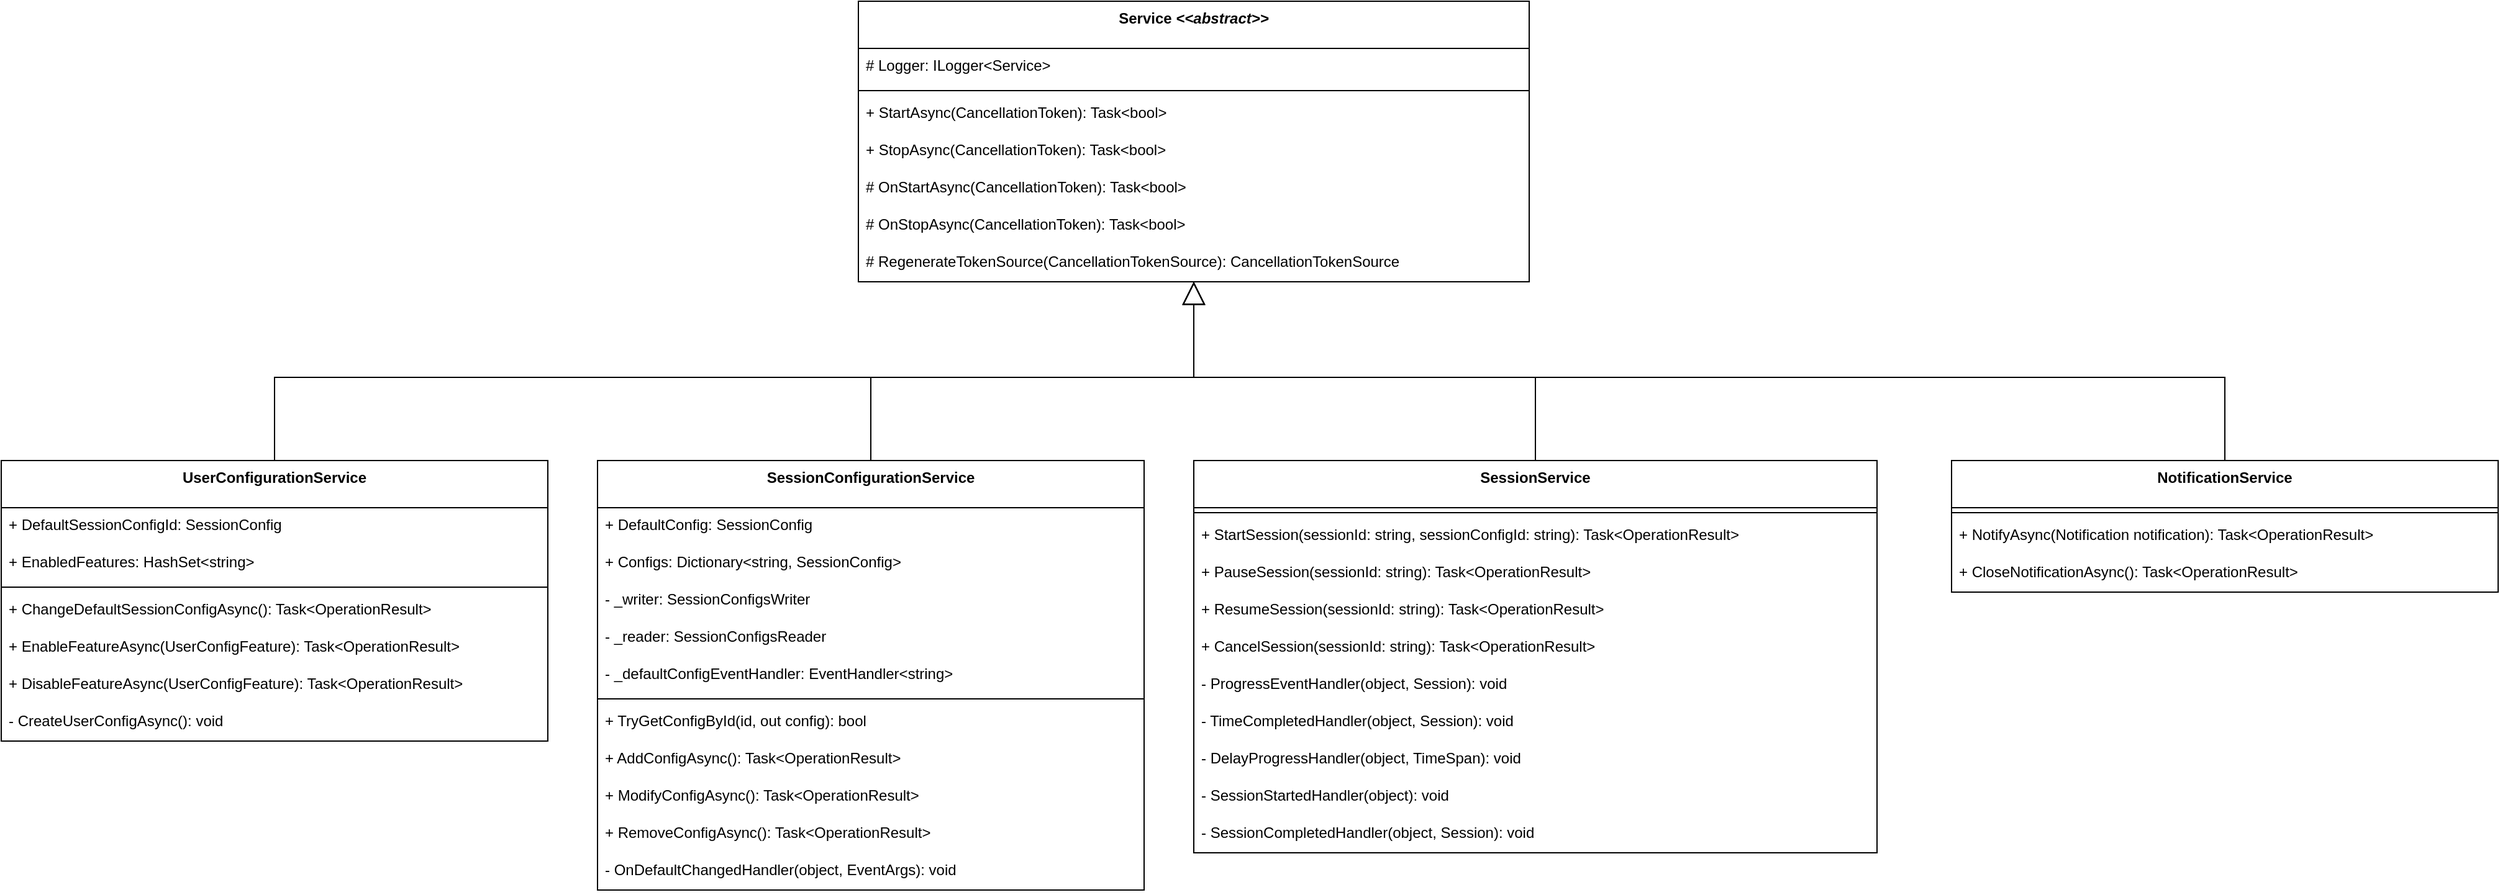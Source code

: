 <mxfile pages="2">
    <diagram id="C5RBs43oDa-KdzZeNtuy" name="Services">
        <mxGraphModel dx="3222" dy="341" grid="1" gridSize="10" guides="1" tooltips="1" connect="1" arrows="1" fold="1" page="1" pageScale="1" pageWidth="827" pageHeight="1169" math="0" shadow="0">
            <root>
                <mxCell id="WIyWlLk6GJQsqaUBKTNV-0"/>
                <mxCell id="WIyWlLk6GJQsqaUBKTNV-1" parent="WIyWlLk6GJQsqaUBKTNV-0"/>
                <mxCell id="9WLz9mZ6kIAQS97GNiJ8-0" value="Service &lt;i&gt;&amp;lt;&amp;lt;abstract&amp;gt;&amp;gt;&lt;/i&gt;" style="swimlane;fontStyle=1;align=center;verticalAlign=top;childLayout=stackLayout;horizontal=1;startSize=38;horizontalStack=0;resizeParent=1;resizeParentMax=0;resizeLast=0;collapsible=1;marginBottom=0;whiteSpace=wrap;html=1;autosize=1;" parent="WIyWlLk6GJQsqaUBKTNV-1" vertex="1">
                    <mxGeometry x="-1740" y="50" width="540" height="226" as="geometry">
                        <mxRectangle x="310" y="130" width="90" height="30" as="alternateBounds"/>
                    </mxGeometry>
                </mxCell>
                <mxCell id="9WLz9mZ6kIAQS97GNiJ8-1" value="# Logger: ILogger&amp;lt;Service&amp;gt;" style="text;strokeColor=none;fillColor=none;align=left;verticalAlign=top;spacingLeft=4;spacingRight=4;overflow=hidden;rotatable=0;points=[[0,0.5],[1,0.5]];portConstraint=eastwest;whiteSpace=wrap;html=1;autosize=1;" parent="9WLz9mZ6kIAQS97GNiJ8-0" vertex="1">
                    <mxGeometry y="38" width="540" height="30" as="geometry"/>
                </mxCell>
                <mxCell id="9WLz9mZ6kIAQS97GNiJ8-2" value="" style="line;strokeWidth=1;fillColor=none;align=left;verticalAlign=middle;spacingTop=-1;spacingLeft=3;spacingRight=3;rotatable=0;labelPosition=right;points=[];portConstraint=eastwest;strokeColor=inherit;" parent="9WLz9mZ6kIAQS97GNiJ8-0" vertex="1">
                    <mxGeometry y="68" width="540" height="8" as="geometry"/>
                </mxCell>
                <mxCell id="9WLz9mZ6kIAQS97GNiJ8-3" value="+ StartAsync(CancellationToken): Task&amp;lt;bool&amp;gt;" style="text;strokeColor=none;fillColor=none;align=left;verticalAlign=top;spacingLeft=4;spacingRight=4;overflow=hidden;rotatable=0;points=[[0,0.5],[1,0.5]];portConstraint=eastwest;whiteSpace=wrap;html=1;autosize=1;" parent="9WLz9mZ6kIAQS97GNiJ8-0" vertex="1">
                    <mxGeometry y="76" width="540" height="30" as="geometry"/>
                </mxCell>
                <mxCell id="9WLz9mZ6kIAQS97GNiJ8-4" value="+ StopAsync(CancellationToken): Task&amp;lt;bool&amp;gt;" style="text;strokeColor=none;fillColor=none;align=left;verticalAlign=top;spacingLeft=4;spacingRight=4;overflow=hidden;rotatable=0;points=[[0,0.5],[1,0.5]];portConstraint=eastwest;whiteSpace=wrap;html=1;autosize=1;" parent="9WLz9mZ6kIAQS97GNiJ8-0" vertex="1">
                    <mxGeometry y="106" width="540" height="30" as="geometry"/>
                </mxCell>
                <mxCell id="9WLz9mZ6kIAQS97GNiJ8-5" value="# OnStartAsync(CancellationToken): Task&amp;lt;bool&amp;gt;" style="text;strokeColor=none;fillColor=none;align=left;verticalAlign=top;spacingLeft=4;spacingRight=4;overflow=hidden;rotatable=0;points=[[0,0.5],[1,0.5]];portConstraint=eastwest;whiteSpace=wrap;html=1;autosize=1;" parent="9WLz9mZ6kIAQS97GNiJ8-0" vertex="1">
                    <mxGeometry y="136" width="540" height="30" as="geometry"/>
                </mxCell>
                <mxCell id="9WLz9mZ6kIAQS97GNiJ8-6" value="# OnStopAsync(CancellationToken): Task&amp;lt;bool&amp;gt;" style="text;strokeColor=none;fillColor=none;align=left;verticalAlign=top;spacingLeft=4;spacingRight=4;overflow=hidden;rotatable=0;points=[[0,0.5],[1,0.5]];portConstraint=eastwest;whiteSpace=wrap;html=1;autosize=1;" parent="9WLz9mZ6kIAQS97GNiJ8-0" vertex="1">
                    <mxGeometry y="166" width="540" height="30" as="geometry"/>
                </mxCell>
                <mxCell id="9WLz9mZ6kIAQS97GNiJ8-7" value="# RegenerateTokenSource(CancellationTokenSource): CancellationTokenSource" style="text;strokeColor=none;fillColor=none;align=left;verticalAlign=top;spacingLeft=4;spacingRight=4;overflow=hidden;rotatable=0;points=[[0,0.5],[1,0.5]];portConstraint=eastwest;whiteSpace=wrap;html=1;autosize=1;" parent="9WLz9mZ6kIAQS97GNiJ8-0" vertex="1">
                    <mxGeometry y="196" width="540" height="30" as="geometry"/>
                </mxCell>
                <mxCell id="9WLz9mZ6kIAQS97GNiJ8-13" value="SessionService" style="swimlane;fontStyle=1;align=center;verticalAlign=top;childLayout=stackLayout;horizontal=1;startSize=38;horizontalStack=0;resizeParent=1;resizeParentMax=0;resizeLast=0;collapsible=1;marginBottom=0;whiteSpace=wrap;html=1;autosize=1;" parent="WIyWlLk6GJQsqaUBKTNV-1" vertex="1">
                    <mxGeometry x="-1470" y="420" width="550" height="316" as="geometry">
                        <mxRectangle x="-790" y="390" width="160" height="30" as="alternateBounds"/>
                    </mxGeometry>
                </mxCell>
                <mxCell id="9WLz9mZ6kIAQS97GNiJ8-15" value="" style="line;strokeWidth=1;fillColor=none;align=left;verticalAlign=middle;spacingTop=-1;spacingLeft=3;spacingRight=3;rotatable=0;labelPosition=right;points=[];portConstraint=eastwest;strokeColor=inherit;" parent="9WLz9mZ6kIAQS97GNiJ8-13" vertex="1">
                    <mxGeometry y="38" width="550" height="8" as="geometry"/>
                </mxCell>
                <mxCell id="9WLz9mZ6kIAQS97GNiJ8-16" value="+ StartSession(sessionId: string, sessionConfigId: string): Task&amp;lt;OperationResult&amp;gt;" style="text;strokeColor=none;fillColor=none;align=left;verticalAlign=top;spacingLeft=4;spacingRight=4;overflow=hidden;rotatable=0;points=[[0,0.5],[1,0.5]];portConstraint=eastwest;whiteSpace=wrap;html=1;autosize=1;" parent="9WLz9mZ6kIAQS97GNiJ8-13" vertex="1">
                    <mxGeometry y="46" width="550" height="30" as="geometry"/>
                </mxCell>
                <mxCell id="9WLz9mZ6kIAQS97GNiJ8-21" value="+ PauseSession(sessionId: string): Task&amp;lt;OperationResult&amp;gt;" style="text;strokeColor=none;fillColor=none;align=left;verticalAlign=top;spacingLeft=4;spacingRight=4;overflow=hidden;rotatable=0;points=[[0,0.5],[1,0.5]];portConstraint=eastwest;whiteSpace=wrap;html=1;autosize=1;" parent="9WLz9mZ6kIAQS97GNiJ8-13" vertex="1">
                    <mxGeometry y="76" width="550" height="30" as="geometry"/>
                </mxCell>
                <mxCell id="9WLz9mZ6kIAQS97GNiJ8-22" value="+ ResumeSession(sessionId: string): Task&amp;lt;OperationResult&amp;gt;" style="text;strokeColor=none;fillColor=none;align=left;verticalAlign=top;spacingLeft=4;spacingRight=4;overflow=hidden;rotatable=0;points=[[0,0.5],[1,0.5]];portConstraint=eastwest;whiteSpace=wrap;html=1;autosize=1;" parent="9WLz9mZ6kIAQS97GNiJ8-13" vertex="1">
                    <mxGeometry y="106" width="550" height="30" as="geometry"/>
                </mxCell>
                <mxCell id="9WLz9mZ6kIAQS97GNiJ8-23" value="+ CancelSession(sessionId: string&lt;span style=&quot;background-color: transparent; color: light-dark(rgb(0, 0, 0), rgb(255, 255, 255));&quot;&gt;):&amp;nbsp;&lt;/span&gt;Task&amp;lt;OperationResult&amp;gt;" style="text;strokeColor=none;fillColor=none;align=left;verticalAlign=top;spacingLeft=4;spacingRight=4;overflow=hidden;rotatable=0;points=[[0,0.5],[1,0.5]];portConstraint=eastwest;whiteSpace=wrap;html=1;autosize=1;" parent="9WLz9mZ6kIAQS97GNiJ8-13" vertex="1">
                    <mxGeometry y="136" width="550" height="30" as="geometry"/>
                </mxCell>
                <mxCell id="9WLz9mZ6kIAQS97GNiJ8-24" value="- ProgressEventHandler(object, Session&lt;span style=&quot;background-color: transparent; color: light-dark(rgb(0, 0, 0), rgb(255, 255, 255));&quot;&gt;): void&lt;/span&gt;" style="text;strokeColor=none;fillColor=none;align=left;verticalAlign=top;spacingLeft=4;spacingRight=4;overflow=hidden;rotatable=0;points=[[0,0.5],[1,0.5]];portConstraint=eastwest;whiteSpace=wrap;html=1;autosize=1;" parent="9WLz9mZ6kIAQS97GNiJ8-13" vertex="1">
                    <mxGeometry y="166" width="550" height="30" as="geometry"/>
                </mxCell>
                <mxCell id="9WLz9mZ6kIAQS97GNiJ8-25" value="- TimeCompletedHandler(object, Session&lt;span style=&quot;background-color: transparent; color: light-dark(rgb(0, 0, 0), rgb(255, 255, 255));&quot;&gt;): void&lt;/span&gt;" style="text;strokeColor=none;fillColor=none;align=left;verticalAlign=top;spacingLeft=4;spacingRight=4;overflow=hidden;rotatable=0;points=[[0,0.5],[1,0.5]];portConstraint=eastwest;whiteSpace=wrap;html=1;autosize=1;" parent="9WLz9mZ6kIAQS97GNiJ8-13" vertex="1">
                    <mxGeometry y="196" width="550" height="30" as="geometry"/>
                </mxCell>
                <mxCell id="9WLz9mZ6kIAQS97GNiJ8-26" value="- DelayProgressHandler(object, TimeSpan&lt;span style=&quot;background-color: transparent; color: light-dark(rgb(0, 0, 0), rgb(255, 255, 255));&quot;&gt;): void&lt;/span&gt;" style="text;strokeColor=none;fillColor=none;align=left;verticalAlign=top;spacingLeft=4;spacingRight=4;overflow=hidden;rotatable=0;points=[[0,0.5],[1,0.5]];portConstraint=eastwest;whiteSpace=wrap;html=1;autosize=1;" parent="9WLz9mZ6kIAQS97GNiJ8-13" vertex="1">
                    <mxGeometry y="226" width="550" height="30" as="geometry"/>
                </mxCell>
                <mxCell id="9WLz9mZ6kIAQS97GNiJ8-27" value="- SessionStartedHandler(object&lt;span style=&quot;background-color: transparent; color: light-dark(rgb(0, 0, 0), rgb(255, 255, 255));&quot;&gt;): void&lt;/span&gt;" style="text;strokeColor=none;fillColor=none;align=left;verticalAlign=top;spacingLeft=4;spacingRight=4;overflow=hidden;rotatable=0;points=[[0,0.5],[1,0.5]];portConstraint=eastwest;whiteSpace=wrap;html=1;autosize=1;" parent="9WLz9mZ6kIAQS97GNiJ8-13" vertex="1">
                    <mxGeometry y="256" width="550" height="30" as="geometry"/>
                </mxCell>
                <mxCell id="9WLz9mZ6kIAQS97GNiJ8-28" value="- SessionCompletedHandler(object, Session&lt;span style=&quot;background-color: transparent; color: light-dark(rgb(0, 0, 0), rgb(255, 255, 255));&quot;&gt;): void&lt;/span&gt;" style="text;strokeColor=none;fillColor=none;align=left;verticalAlign=top;spacingLeft=4;spacingRight=4;overflow=hidden;rotatable=0;points=[[0,0.5],[1,0.5]];portConstraint=eastwest;whiteSpace=wrap;html=1;autosize=1;" parent="9WLz9mZ6kIAQS97GNiJ8-13" vertex="1">
                    <mxGeometry y="286" width="550" height="30" as="geometry"/>
                </mxCell>
                <mxCell id="9WLz9mZ6kIAQS97GNiJ8-29" style="edgeStyle=orthogonalEdgeStyle;rounded=0;orthogonalLoop=1;jettySize=auto;html=1;exitX=0.5;exitY=0;exitDx=0;exitDy=0;fontSize=12;startSize=16;endSize=16;flowAnimation=0;shadow=0;endArrow=block;endFill=0;" parent="WIyWlLk6GJQsqaUBKTNV-1" source="9WLz9mZ6kIAQS97GNiJ8-13" target="9WLz9mZ6kIAQS97GNiJ8-0" edge="1">
                    <mxGeometry relative="1" as="geometry"/>
                </mxCell>
                <mxCell id="9WLz9mZ6kIAQS97GNiJ8-42" style="edgeStyle=orthogonalEdgeStyle;shape=connector;rounded=0;orthogonalLoop=1;jettySize=auto;html=1;exitX=0.5;exitY=0;exitDx=0;exitDy=0;shadow=0;strokeColor=default;align=center;verticalAlign=middle;fontFamily=Helvetica;fontSize=12;fontColor=default;labelBackgroundColor=default;startSize=16;endArrow=block;endFill=0;endSize=16;flowAnimation=0;" parent="WIyWlLk6GJQsqaUBKTNV-1" source="9WLz9mZ6kIAQS97GNiJ8-30" target="9WLz9mZ6kIAQS97GNiJ8-0" edge="1">
                    <mxGeometry relative="1" as="geometry"/>
                </mxCell>
                <mxCell id="9WLz9mZ6kIAQS97GNiJ8-30" value="NotificationService" style="swimlane;fontStyle=1;align=center;verticalAlign=top;childLayout=stackLayout;horizontal=1;startSize=38;horizontalStack=0;resizeParent=1;resizeParentMax=0;resizeLast=0;collapsible=1;marginBottom=0;whiteSpace=wrap;html=1;autosize=1;" parent="WIyWlLk6GJQsqaUBKTNV-1" vertex="1">
                    <mxGeometry x="-860" y="420" width="440" height="106" as="geometry">
                        <mxRectangle x="-610" y="390" width="190" height="38" as="alternateBounds"/>
                    </mxGeometry>
                </mxCell>
                <mxCell id="9WLz9mZ6kIAQS97GNiJ8-31" value="" style="line;strokeWidth=1;fillColor=none;align=left;verticalAlign=middle;spacingTop=-1;spacingLeft=3;spacingRight=3;rotatable=0;labelPosition=right;points=[];portConstraint=eastwest;strokeColor=inherit;" parent="9WLz9mZ6kIAQS97GNiJ8-30" vertex="1">
                    <mxGeometry y="38" width="440" height="8" as="geometry"/>
                </mxCell>
                <mxCell id="9WLz9mZ6kIAQS97GNiJ8-32" value="+ NotifyAsync(Notification notification): Task&amp;lt;OperationResult&amp;gt;" style="text;strokeColor=none;fillColor=none;align=left;verticalAlign=top;spacingLeft=4;spacingRight=4;overflow=hidden;rotatable=0;points=[[0,0.5],[1,0.5]];portConstraint=eastwest;whiteSpace=wrap;html=1;autosize=1;" parent="9WLz9mZ6kIAQS97GNiJ8-30" vertex="1">
                    <mxGeometry y="46" width="440" height="30" as="geometry"/>
                </mxCell>
                <mxCell id="9WLz9mZ6kIAQS97GNiJ8-33" value="+ CloseNotificationAsync(): Task&amp;lt;OperationResult&amp;gt;" style="text;strokeColor=none;fillColor=none;align=left;verticalAlign=top;spacingLeft=4;spacingRight=4;overflow=hidden;rotatable=0;points=[[0,0.5],[1,0.5]];portConstraint=eastwest;whiteSpace=wrap;html=1;autosize=1;" parent="9WLz9mZ6kIAQS97GNiJ8-30" vertex="1">
                    <mxGeometry y="76" width="440" height="30" as="geometry"/>
                </mxCell>
                <mxCell id="9WLz9mZ6kIAQS97GNiJ8-52" style="edgeStyle=orthogonalEdgeStyle;shape=connector;rounded=0;orthogonalLoop=1;jettySize=auto;html=1;exitX=0.5;exitY=0;exitDx=0;exitDy=0;shadow=0;strokeColor=default;align=center;verticalAlign=middle;fontFamily=Helvetica;fontSize=12;fontColor=default;labelBackgroundColor=default;startSize=16;endArrow=block;endFill=0;endSize=16;flowAnimation=0;" parent="WIyWlLk6GJQsqaUBKTNV-1" source="9WLz9mZ6kIAQS97GNiJ8-48" target="9WLz9mZ6kIAQS97GNiJ8-0" edge="1">
                    <mxGeometry relative="1" as="geometry"/>
                </mxCell>
                <mxCell id="9WLz9mZ6kIAQS97GNiJ8-48" value="UserConfigurationService" style="swimlane;fontStyle=1;align=center;verticalAlign=top;childLayout=stackLayout;horizontal=1;startSize=38;horizontalStack=0;resizeParent=1;resizeParentMax=0;resizeLast=0;collapsible=1;marginBottom=0;whiteSpace=wrap;html=1;autosize=1;" parent="WIyWlLk6GJQsqaUBKTNV-1" vertex="1">
                    <mxGeometry x="-2430" y="420" width="440" height="226" as="geometry">
                        <mxRectangle x="-610" y="390" width="190" height="38" as="alternateBounds"/>
                    </mxGeometry>
                </mxCell>
                <mxCell id="9WLz9mZ6kIAQS97GNiJ8-91" value="+ DefaultSessionConfigId: SessionConfig" style="text;strokeColor=none;fillColor=none;align=left;verticalAlign=top;spacingLeft=4;spacingRight=4;overflow=hidden;rotatable=0;points=[[0,0.5],[1,0.5]];portConstraint=eastwest;whiteSpace=wrap;html=1;autosize=1;" parent="9WLz9mZ6kIAQS97GNiJ8-48" vertex="1">
                    <mxGeometry y="38" width="440" height="30" as="geometry"/>
                </mxCell>
                <mxCell id="9WLz9mZ6kIAQS97GNiJ8-90" value="+ EnabledFeatures: HashSet&amp;lt;string&amp;gt;" style="text;strokeColor=none;fillColor=none;align=left;verticalAlign=top;spacingLeft=4;spacingRight=4;overflow=hidden;rotatable=0;points=[[0,0.5],[1,0.5]];portConstraint=eastwest;whiteSpace=wrap;html=1;autosize=1;" parent="9WLz9mZ6kIAQS97GNiJ8-48" vertex="1">
                    <mxGeometry y="68" width="440" height="30" as="geometry"/>
                </mxCell>
                <mxCell id="9WLz9mZ6kIAQS97GNiJ8-50" value="" style="line;strokeWidth=1;fillColor=none;align=left;verticalAlign=middle;spacingTop=-1;spacingLeft=3;spacingRight=3;rotatable=0;labelPosition=right;points=[];portConstraint=eastwest;strokeColor=inherit;" parent="9WLz9mZ6kIAQS97GNiJ8-48" vertex="1">
                    <mxGeometry y="98" width="440" height="8" as="geometry"/>
                </mxCell>
                <mxCell id="9WLz9mZ6kIAQS97GNiJ8-54" value="+ ChangeDefaultSessionConfigAsync(): Task&amp;lt;OperationResult&amp;gt;" style="text;strokeColor=none;fillColor=none;align=left;verticalAlign=top;spacingLeft=4;spacingRight=4;overflow=hidden;rotatable=0;points=[[0,0.5],[1,0.5]];portConstraint=eastwest;whiteSpace=wrap;html=1;autosize=1;" parent="9WLz9mZ6kIAQS97GNiJ8-48" vertex="1">
                    <mxGeometry y="106" width="440" height="30" as="geometry"/>
                </mxCell>
                <mxCell id="9WLz9mZ6kIAQS97GNiJ8-55" value="+ EnableFeatureAsync(UserConfigFeature): Task&amp;lt;OperationResult&amp;gt;" style="text;strokeColor=none;fillColor=none;align=left;verticalAlign=top;spacingLeft=4;spacingRight=4;overflow=hidden;rotatable=0;points=[[0,0.5],[1,0.5]];portConstraint=eastwest;whiteSpace=wrap;html=1;autosize=1;" parent="9WLz9mZ6kIAQS97GNiJ8-48" vertex="1">
                    <mxGeometry y="136" width="440" height="30" as="geometry"/>
                </mxCell>
                <mxCell id="9WLz9mZ6kIAQS97GNiJ8-51" value="+ DisableFeatureAsync(UserConfigFeature): Task&amp;lt;OperationResult&amp;gt;" style="text;strokeColor=none;fillColor=none;align=left;verticalAlign=top;spacingLeft=4;spacingRight=4;overflow=hidden;rotatable=0;points=[[0,0.5],[1,0.5]];portConstraint=eastwest;whiteSpace=wrap;html=1;autosize=1;" parent="9WLz9mZ6kIAQS97GNiJ8-48" vertex="1">
                    <mxGeometry y="166" width="440" height="30" as="geometry"/>
                </mxCell>
                <mxCell id="9WLz9mZ6kIAQS97GNiJ8-89" value="- CreateUserConfigAsync(): void" style="text;strokeColor=none;fillColor=none;align=left;verticalAlign=top;spacingLeft=4;spacingRight=4;overflow=hidden;rotatable=0;points=[[0,0.5],[1,0.5]];portConstraint=eastwest;whiteSpace=wrap;html=1;autosize=1;" parent="9WLz9mZ6kIAQS97GNiJ8-48" vertex="1">
                    <mxGeometry y="196" width="440" height="30" as="geometry"/>
                </mxCell>
                <mxCell id="9WLz9mZ6kIAQS97GNiJ8-92" style="edgeStyle=orthogonalEdgeStyle;shape=connector;rounded=0;orthogonalLoop=1;jettySize=auto;html=1;exitX=0.5;exitY=0;exitDx=0;exitDy=0;shadow=0;strokeColor=default;align=center;verticalAlign=middle;fontFamily=Helvetica;fontSize=12;fontColor=default;labelBackgroundColor=default;startSize=16;endArrow=block;endFill=0;endSize=16;flowAnimation=0;" parent="WIyWlLk6GJQsqaUBKTNV-1" source="9WLz9mZ6kIAQS97GNiJ8-56" target="9WLz9mZ6kIAQS97GNiJ8-0" edge="1">
                    <mxGeometry relative="1" as="geometry"/>
                </mxCell>
                <mxCell id="9WLz9mZ6kIAQS97GNiJ8-56" value="SessionConfigurationService" style="swimlane;fontStyle=1;align=center;verticalAlign=top;childLayout=stackLayout;horizontal=1;startSize=38;horizontalStack=0;resizeParent=1;resizeParentMax=0;resizeLast=0;collapsible=1;marginBottom=0;whiteSpace=wrap;html=1;autosize=1;" parent="WIyWlLk6GJQsqaUBKTNV-1" vertex="1">
                    <mxGeometry x="-1950" y="420" width="440" height="346" as="geometry">
                        <mxRectangle x="-610" y="390" width="190" height="38" as="alternateBounds"/>
                    </mxGeometry>
                </mxCell>
                <mxCell id="2" value="+ DefaultConfig: SessionConfig" style="text;strokeColor=none;fillColor=none;align=left;verticalAlign=top;spacingLeft=4;spacingRight=4;overflow=hidden;rotatable=0;points=[[0,0.5],[1,0.5]];portConstraint=eastwest;whiteSpace=wrap;html=1;autosize=1;" parent="9WLz9mZ6kIAQS97GNiJ8-56" vertex="1">
                    <mxGeometry y="38" width="440" height="30" as="geometry"/>
                </mxCell>
                <mxCell id="9WLz9mZ6kIAQS97GNiJ8-57" value="+ Configs: Dictionary&amp;lt;string, SessionConfig&amp;gt;" style="text;strokeColor=none;fillColor=none;align=left;verticalAlign=top;spacingLeft=4;spacingRight=4;overflow=hidden;rotatable=0;points=[[0,0.5],[1,0.5]];portConstraint=eastwest;whiteSpace=wrap;html=1;autosize=1;" parent="9WLz9mZ6kIAQS97GNiJ8-56" vertex="1">
                    <mxGeometry y="68" width="440" height="30" as="geometry"/>
                </mxCell>
                <mxCell id="5" value="- _writer: SessionConfigsWriter" style="text;strokeColor=none;fillColor=none;align=left;verticalAlign=top;spacingLeft=4;spacingRight=4;overflow=hidden;rotatable=0;points=[[0,0.5],[1,0.5]];portConstraint=eastwest;whiteSpace=wrap;html=1;autosize=1;" parent="9WLz9mZ6kIAQS97GNiJ8-56" vertex="1">
                    <mxGeometry y="98" width="440" height="30" as="geometry"/>
                </mxCell>
                <mxCell id="6" value="- _reader: SessionConfigsReader" style="text;strokeColor=none;fillColor=none;align=left;verticalAlign=top;spacingLeft=4;spacingRight=4;overflow=hidden;rotatable=0;points=[[0,0.5],[1,0.5]];portConstraint=eastwest;whiteSpace=wrap;html=1;autosize=1;" parent="9WLz9mZ6kIAQS97GNiJ8-56" vertex="1">
                    <mxGeometry y="128" width="440" height="30" as="geometry"/>
                </mxCell>
                <mxCell id="7" value="- _defaultConfigEventHandler: EventHandler&amp;lt;string&amp;gt;" style="text;strokeColor=none;fillColor=none;align=left;verticalAlign=top;spacingLeft=4;spacingRight=4;overflow=hidden;rotatable=0;points=[[0,0.5],[1,0.5]];portConstraint=eastwest;whiteSpace=wrap;html=1;autosize=1;" parent="9WLz9mZ6kIAQS97GNiJ8-56" vertex="1">
                    <mxGeometry y="158" width="440" height="30" as="geometry"/>
                </mxCell>
                <mxCell id="9WLz9mZ6kIAQS97GNiJ8-58" value="" style="line;strokeWidth=1;fillColor=none;align=left;verticalAlign=middle;spacingTop=-1;spacingLeft=3;spacingRight=3;rotatable=0;labelPosition=right;points=[];portConstraint=eastwest;strokeColor=inherit;" parent="9WLz9mZ6kIAQS97GNiJ8-56" vertex="1">
                    <mxGeometry y="188" width="440" height="8" as="geometry"/>
                </mxCell>
                <mxCell id="8" value="+ TryGetConfigById(id, out config): bool" style="text;strokeColor=none;fillColor=none;align=left;verticalAlign=top;spacingLeft=4;spacingRight=4;overflow=hidden;rotatable=0;points=[[0,0.5],[1,0.5]];portConstraint=eastwest;whiteSpace=wrap;html=1;autosize=1;" vertex="1" parent="9WLz9mZ6kIAQS97GNiJ8-56">
                    <mxGeometry y="196" width="440" height="30" as="geometry"/>
                </mxCell>
                <mxCell id="9WLz9mZ6kIAQS97GNiJ8-61" value="+ AddConfigAsync(): Task&amp;lt;OperationResult&amp;gt;" style="text;strokeColor=none;fillColor=none;align=left;verticalAlign=top;spacingLeft=4;spacingRight=4;overflow=hidden;rotatable=0;points=[[0,0.5],[1,0.5]];portConstraint=eastwest;whiteSpace=wrap;html=1;autosize=1;" parent="9WLz9mZ6kIAQS97GNiJ8-56" vertex="1">
                    <mxGeometry y="226" width="440" height="30" as="geometry"/>
                </mxCell>
                <mxCell id="1" value="+ ModifyConfigAsync(): Task&amp;lt;OperationResult&amp;gt;" style="text;strokeColor=none;fillColor=none;align=left;verticalAlign=top;spacingLeft=4;spacingRight=4;overflow=hidden;rotatable=0;points=[[0,0.5],[1,0.5]];portConstraint=eastwest;whiteSpace=wrap;html=1;autosize=1;" parent="9WLz9mZ6kIAQS97GNiJ8-56" vertex="1">
                    <mxGeometry y="256" width="440" height="30" as="geometry"/>
                </mxCell>
                <mxCell id="0" value="+ RemoveConfigAsync(): Task&amp;lt;OperationResult&amp;gt;" style="text;strokeColor=none;fillColor=none;align=left;verticalAlign=top;spacingLeft=4;spacingRight=4;overflow=hidden;rotatable=0;points=[[0,0.5],[1,0.5]];portConstraint=eastwest;whiteSpace=wrap;html=1;autosize=1;" parent="9WLz9mZ6kIAQS97GNiJ8-56" vertex="1">
                    <mxGeometry y="286" width="440" height="30" as="geometry"/>
                </mxCell>
                <mxCell id="3" value="- OnDefaultChangedHandler(object, EventArgs): void" style="text;strokeColor=none;fillColor=none;align=left;verticalAlign=top;spacingLeft=4;spacingRight=4;overflow=hidden;rotatable=0;points=[[0,0.5],[1,0.5]];portConstraint=eastwest;whiteSpace=wrap;html=1;autosize=1;" parent="9WLz9mZ6kIAQS97GNiJ8-56" vertex="1">
                    <mxGeometry y="316" width="440" height="30" as="geometry"/>
                </mxCell>
            </root>
        </mxGraphModel>
    </diagram>
    <diagram id="Lg1v4ltrwXZhWD7EpiMX" name="Server">
        <mxGraphModel dx="2292" dy="1618" grid="1" gridSize="10" guides="1" tooltips="1" connect="1" arrows="1" fold="1" page="1" pageScale="1" pageWidth="850" pageHeight="1100" background="none" math="0" shadow="0">
            <root>
                <mxCell id="0"/>
                <mxCell id="1" parent="0"/>
                <mxCell id="64KLk9o1PvEQr-HcZSZ8-10" style="edgeStyle=orthogonalEdgeStyle;html=1;exitX=0.5;exitY=1;exitDx=0;exitDy=0;startArrow=none;startFill=0;endArrow=block;endFill=1;endSize=16;startSize=16;" edge="1" parent="1" source="64KLk9o1PvEQr-HcZSZ8-1" target="_3XUZMfKvAIULa9iZDRm-7">
                    <mxGeometry relative="1" as="geometry"/>
                </mxCell>
                <mxCell id="64KLk9o1PvEQr-HcZSZ8-1" value="Config Commands" style="rounded=0;whiteSpace=wrap;html=1;fillColor=default;verticalAlign=top;align=center;fontStyle=1" vertex="1" parent="1">
                    <mxGeometry x="-855" y="230" width="310" height="490" as="geometry"/>
                </mxCell>
                <mxCell id="64KLk9o1PvEQr-HcZSZ8-9" style="edgeStyle=orthogonalEdgeStyle;html=1;exitX=0.5;exitY=1;exitDx=0;exitDy=0;startArrow=none;startFill=0;endArrow=block;endFill=1;endSize=16;startSize=16;" edge="1" parent="1" source="_3XUZMfKvAIULa9iZDRm-9" target="_3XUZMfKvAIULa9iZDRm-7">
                    <mxGeometry relative="1" as="geometry"/>
                </mxCell>
                <mxCell id="_3XUZMfKvAIULa9iZDRm-9" value="Session Commands" style="rounded=0;whiteSpace=wrap;html=1;fillColor=default;verticalAlign=top;align=center;fontStyle=1" vertex="1" parent="1">
                    <mxGeometry x="-1200" y="230" width="310" height="350" as="geometry"/>
                </mxCell>
                <mxCell id="VX6f1n56ilL0e5lA3EuY-1" value="IServer" style="swimlane;fontStyle=1;align=center;verticalAlign=top;childLayout=stackLayout;horizontal=1;startSize=38;horizontalStack=0;resizeParent=1;resizeParentMax=0;resizeLast=0;collapsible=1;marginBottom=0;whiteSpace=wrap;html=1;autosize=1;" parent="1" vertex="1">
                    <mxGeometry x="-1090" y="-1030" width="440" height="136" as="geometry">
                        <mxRectangle x="-610" y="390" width="190" height="38" as="alternateBounds"/>
                    </mxGeometry>
                </mxCell>
                <mxCell id="Eb1Elx6UHb_O9e_MEKDe-2" value="+ OnFailed: event EvenHandler" style="text;strokeColor=none;fillColor=none;align=left;verticalAlign=top;spacingLeft=4;spacingRight=4;overflow=hidden;rotatable=0;points=[[0,0.5],[1,0.5]];portConstraint=eastwest;whiteSpace=wrap;html=1;autosize=1;" vertex="1" parent="VX6f1n56ilL0e5lA3EuY-1">
                    <mxGeometry y="38" width="440" height="30" as="geometry"/>
                </mxCell>
                <mxCell id="VX6f1n56ilL0e5lA3EuY-3" value="" style="line;strokeWidth=1;fillColor=none;align=left;verticalAlign=middle;spacingTop=-1;spacingLeft=3;spacingRight=3;rotatable=0;labelPosition=right;points=[];portConstraint=eastwest;strokeColor=inherit;" parent="VX6f1n56ilL0e5lA3EuY-1" vertex="1">
                    <mxGeometry y="68" width="440" height="8" as="geometry"/>
                </mxCell>
                <mxCell id="VX6f1n56ilL0e5lA3EuY-4" value="+ StartAsync(CancellationToken): Task" style="text;strokeColor=none;fillColor=none;align=left;verticalAlign=top;spacingLeft=4;spacingRight=4;overflow=hidden;rotatable=0;points=[[0,0.5],[1,0.5]];portConstraint=eastwest;whiteSpace=wrap;html=1;autosize=1;" parent="VX6f1n56ilL0e5lA3EuY-1" vertex="1">
                    <mxGeometry y="76" width="440" height="30" as="geometry"/>
                </mxCell>
                <mxCell id="VX6f1n56ilL0e5lA3EuY-5" value="&lt;font color=&quot;#f2f2f2&quot;&gt;+ Stop&lt;span style=&quot;background-color: transparent;&quot;&gt;Async(): Task&lt;/span&gt;&lt;/font&gt;" style="text;strokeColor=none;fillColor=none;align=left;verticalAlign=top;spacingLeft=4;spacingRight=4;overflow=hidden;rotatable=0;points=[[0,0.5],[1,0.5]];portConstraint=eastwest;whiteSpace=wrap;html=1;autosize=1;" parent="VX6f1n56ilL0e5lA3EuY-1" vertex="1">
                    <mxGeometry y="106" width="440" height="30" as="geometry"/>
                </mxCell>
                <mxCell id="VX6f1n56ilL0e5lA3EuY-7" style="edgeStyle=orthogonalEdgeStyle;shape=connector;rounded=0;orthogonalLoop=1;jettySize=auto;html=1;exitX=0.5;exitY=0;exitDx=0;exitDy=0;shadow=0;strokeColor=default;align=center;verticalAlign=middle;fontFamily=Helvetica;fontSize=12;fontColor=default;labelBackgroundColor=default;startSize=16;endArrow=block;endFill=0;endSize=16;flowAnimation=0;dashed=1;dashPattern=8 8;" parent="1" source="VX6f1n56ilL0e5lA3EuY-8" target="VX6f1n56ilL0e5lA3EuY-1" edge="1">
                    <mxGeometry relative="1" as="geometry"/>
                </mxCell>
                <mxCell id="VX6f1n56ilL0e5lA3EuY-8" value="Server" style="swimlane;fontStyle=1;align=center;verticalAlign=top;childLayout=stackLayout;horizontal=1;startSize=38;horizontalStack=0;resizeParent=1;resizeParentMax=0;resizeLast=0;collapsible=1;marginBottom=0;whiteSpace=wrap;html=1;autosize=1;" parent="1" vertex="1">
                    <mxGeometry x="-1010" y="-820" width="280" height="76" as="geometry">
                        <mxRectangle x="-610" y="390" width="190" height="38" as="alternateBounds"/>
                    </mxGeometry>
                </mxCell>
                <mxCell id="VX6f1n56ilL0e5lA3EuY-10" value="- _requestHandler: IRequestHandler" style="text;strokeColor=none;fillColor=none;align=left;verticalAlign=top;spacingLeft=4;spacingRight=4;overflow=hidden;rotatable=0;points=[[0,0.5],[1,0.5]];portConstraint=eastwest;whiteSpace=wrap;html=1;autosize=1;" parent="VX6f1n56ilL0e5lA3EuY-8" vertex="1">
                    <mxGeometry y="38" width="280" height="30" as="geometry"/>
                </mxCell>
                <mxCell id="VX6f1n56ilL0e5lA3EuY-12" value="" style="line;strokeWidth=1;fillColor=none;align=left;verticalAlign=middle;spacingTop=-1;spacingLeft=3;spacingRight=3;rotatable=0;labelPosition=right;points=[];portConstraint=eastwest;strokeColor=inherit;" parent="VX6f1n56ilL0e5lA3EuY-8" vertex="1">
                    <mxGeometry y="68" width="280" height="8" as="geometry"/>
                </mxCell>
                <mxCell id="VX6f1n56ilL0e5lA3EuY-13" style="edgeStyle=orthogonalEdgeStyle;shape=connector;rounded=0;orthogonalLoop=1;jettySize=auto;html=1;exitX=0.5;exitY=0;exitDx=0;exitDy=0;shadow=0;strokeColor=default;align=center;verticalAlign=middle;fontFamily=Helvetica;fontSize=12;fontColor=default;labelBackgroundColor=default;startSize=16;endArrow=diamond;endFill=0;endSize=16;flowAnimation=0;" parent="1" source="VX6f1n56ilL0e5lA3EuY-14" target="VX6f1n56ilL0e5lA3EuY-8" edge="1">
                    <mxGeometry relative="1" as="geometry"/>
                </mxCell>
                <mxCell id="VX6f1n56ilL0e5lA3EuY-14" value="IRequestHandler" style="swimlane;fontStyle=1;align=center;verticalAlign=top;childLayout=stackLayout;horizontal=1;startSize=38;horizontalStack=0;resizeParent=1;resizeParentMax=0;resizeLast=0;collapsible=1;marginBottom=0;whiteSpace=wrap;html=1;autosize=1;" parent="1" vertex="1">
                    <mxGeometry x="-1055" y="-640" width="370" height="76" as="geometry">
                        <mxRectangle x="-610" y="390" width="190" height="38" as="alternateBounds"/>
                    </mxGeometry>
                </mxCell>
                <mxCell id="VX6f1n56ilL0e5lA3EuY-15" value="" style="line;strokeWidth=1;fillColor=none;align=left;verticalAlign=middle;spacingTop=-1;spacingLeft=3;spacingRight=3;rotatable=0;labelPosition=right;points=[];portConstraint=eastwest;strokeColor=inherit;" parent="VX6f1n56ilL0e5lA3EuY-14" vertex="1">
                    <mxGeometry y="38" width="370" height="8" as="geometry"/>
                </mxCell>
                <mxCell id="VX6f1n56ilL0e5lA3EuY-16" value="+ HandleAsync(Request, CancellationToken): Task&amp;lt;Response&amp;gt;" style="text;strokeColor=none;fillColor=none;align=left;verticalAlign=top;spacingLeft=4;spacingRight=4;overflow=hidden;rotatable=0;points=[[0,0.5],[1,0.5]];portConstraint=eastwest;whiteSpace=wrap;html=1;autosize=1;" parent="VX6f1n56ilL0e5lA3EuY-14" vertex="1">
                    <mxGeometry y="46" width="370" height="30" as="geometry"/>
                </mxCell>
                <mxCell id="VX6f1n56ilL0e5lA3EuY-17" style="edgeStyle=orthogonalEdgeStyle;shape=connector;rounded=0;orthogonalLoop=1;jettySize=auto;html=1;exitX=0.5;exitY=0;exitDx=0;exitDy=0;shadow=0;strokeColor=default;align=center;verticalAlign=middle;fontFamily=Helvetica;fontSize=12;fontColor=default;labelBackgroundColor=default;startSize=16;endArrow=block;endFill=0;endSize=16;flowAnimation=0;dashed=1;dashPattern=8 8;" parent="1" source="VX6f1n56ilL0e5lA3EuY-18" target="VX6f1n56ilL0e5lA3EuY-14" edge="1">
                    <mxGeometry relative="1" as="geometry"/>
                </mxCell>
                <mxCell id="VX6f1n56ilL0e5lA3EuY-18" value="RequestHandler" style="swimlane;fontStyle=1;align=center;verticalAlign=top;childLayout=stackLayout;horizontal=1;startSize=38;horizontalStack=0;resizeParent=1;resizeParentMax=0;resizeLast=0;collapsible=1;marginBottom=0;whiteSpace=wrap;html=1;autosize=1;" parent="1" vertex="1">
                    <mxGeometry x="-1065" y="-470" width="390" height="106" as="geometry">
                        <mxRectangle x="-610" y="390" width="190" height="38" as="alternateBounds"/>
                    </mxGeometry>
                </mxCell>
                <mxCell id="VX6f1n56ilL0e5lA3EuY-20" value="- _logger: ILogger&amp;lt;RequestHandler&amp;gt;" style="text;strokeColor=none;fillColor=none;align=left;verticalAlign=top;spacingLeft=4;spacingRight=4;overflow=hidden;rotatable=0;points=[[0,0.5],[1,0.5]];portConstraint=eastwest;whiteSpace=wrap;html=1;autosize=1;" parent="VX6f1n56ilL0e5lA3EuY-18" vertex="1">
                    <mxGeometry y="38" width="390" height="30" as="geometry"/>
                </mxCell>
                <mxCell id="VX6f1n56ilL0e5lA3EuY-19" value="- _commandCreators: IEnumerable&amp;lt;CommandCreators&amp;gt;" style="text;strokeColor=none;fillColor=none;align=left;verticalAlign=top;spacingLeft=4;spacingRight=4;overflow=hidden;rotatable=0;points=[[0,0.5],[1,0.5]];portConstraint=eastwest;whiteSpace=wrap;html=1;autosize=1;" parent="VX6f1n56ilL0e5lA3EuY-18" vertex="1">
                    <mxGeometry y="68" width="390" height="30" as="geometry"/>
                </mxCell>
                <mxCell id="VX6f1n56ilL0e5lA3EuY-21" value="" style="line;strokeWidth=1;fillColor=none;align=left;verticalAlign=middle;spacingTop=-1;spacingLeft=3;spacingRight=3;rotatable=0;labelPosition=right;points=[];portConstraint=eastwest;strokeColor=inherit;" parent="VX6f1n56ilL0e5lA3EuY-18" vertex="1">
                    <mxGeometry y="98" width="390" height="8" as="geometry"/>
                </mxCell>
                <mxCell id="VX6f1n56ilL0e5lA3EuY-22" style="edgeStyle=orthogonalEdgeStyle;shape=connector;rounded=0;orthogonalLoop=1;jettySize=auto;html=1;exitX=0.5;exitY=0;exitDx=0;exitDy=0;shadow=0;strokeColor=default;align=center;verticalAlign=middle;fontFamily=Helvetica;fontSize=12;fontColor=default;labelBackgroundColor=default;startSize=16;endArrow=diamond;endFill=0;endSize=16;flowAnimation=0;" parent="1" source="VX6f1n56ilL0e5lA3EuY-23" target="VX6f1n56ilL0e5lA3EuY-18" edge="1">
                    <mxGeometry relative="1" as="geometry"/>
                </mxCell>
                <mxCell id="VX6f1n56ilL0e5lA3EuY-23" value="CommandsCreator &lt;i style=&quot;&quot;&gt;&amp;lt;&amp;lt;abstract&amp;gt;&amp;gt;&lt;/i&gt;" style="swimlane;fontStyle=1;align=center;verticalAlign=top;childLayout=stackLayout;horizontal=1;startSize=38;horizontalStack=0;resizeParent=1;resizeParentMax=0;resizeLast=0;collapsible=1;marginBottom=0;whiteSpace=wrap;html=1;autosize=1;" parent="1" vertex="1">
                    <mxGeometry x="-1100" y="-280" width="460" height="136" as="geometry">
                        <mxRectangle x="-610" y="390" width="190" height="38" as="alternateBounds"/>
                    </mxGeometry>
                </mxCell>
                <mxCell id="VX6f1n56ilL0e5lA3EuY-24" value="# _logger: ILogger&amp;lt;CommandsHandler&amp;gt;" style="text;strokeColor=none;fillColor=none;align=left;verticalAlign=top;spacingLeft=4;spacingRight=4;overflow=hidden;rotatable=0;points=[[0,0.5],[1,0.5]];portConstraint=eastwest;whiteSpace=wrap;html=1;autosize=1;" parent="VX6f1n56ilL0e5lA3EuY-23" vertex="1">
                    <mxGeometry y="38" width="460" height="30" as="geometry"/>
                </mxCell>
                <mxCell id="VX6f1n56ilL0e5lA3EuY-29" value="+ Type: CommandType" style="text;strokeColor=none;fillColor=none;align=left;verticalAlign=top;spacingLeft=4;spacingRight=4;overflow=hidden;rotatable=0;points=[[0,0.5],[1,0.5]];portConstraint=eastwest;whiteSpace=wrap;html=1;autosize=1;" parent="VX6f1n56ilL0e5lA3EuY-23" vertex="1">
                    <mxGeometry y="68" width="460" height="30" as="geometry"/>
                </mxCell>
                <mxCell id="VX6f1n56ilL0e5lA3EuY-25" value="" style="line;strokeWidth=1;fillColor=none;align=left;verticalAlign=middle;spacingTop=-1;spacingLeft=3;spacingRight=3;rotatable=0;labelPosition=right;points=[];portConstraint=eastwest;strokeColor=inherit;" parent="VX6f1n56ilL0e5lA3EuY-23" vertex="1">
                    <mxGeometry y="98" width="460" height="8" as="geometry"/>
                </mxCell>
                <mxCell id="VX6f1n56ilL0e5lA3EuY-35" value="+ &lt;i&gt;&amp;lt;&amp;lt;abstract&amp;gt;&amp;gt;&lt;/i&gt; Create(subcommandType: string, args: Dictionary): ICommand" style="text;strokeColor=none;fillColor=none;align=left;verticalAlign=top;spacingLeft=4;spacingRight=4;overflow=hidden;rotatable=0;points=[[0,0.5],[1,0.5]];portConstraint=eastwest;whiteSpace=wrap;html=1;autosize=1;" parent="VX6f1n56ilL0e5lA3EuY-23" vertex="1">
                    <mxGeometry y="106" width="460" height="30" as="geometry"/>
                </mxCell>
                <mxCell id="VX6f1n56ilL0e5lA3EuY-33" style="edgeStyle=orthogonalEdgeStyle;shape=connector;rounded=0;orthogonalLoop=1;jettySize=auto;html=1;shadow=0;strokeColor=default;align=center;verticalAlign=middle;fontFamily=Helvetica;fontSize=12;fontColor=default;labelBackgroundColor=default;startSize=16;endArrow=block;endFill=0;endSize=16;flowAnimation=0;" parent="1" source="VX6f1n56ilL0e5lA3EuY-36" target="VX6f1n56ilL0e5lA3EuY-23" edge="1">
                    <mxGeometry relative="1" as="geometry">
                        <mxPoint x="-1060.0" y="-40.0" as="sourcePoint"/>
                    </mxGeometry>
                </mxCell>
                <mxCell id="VX6f1n56ilL0e5lA3EuY-34" style="edgeStyle=orthogonalEdgeStyle;shape=connector;rounded=0;orthogonalLoop=1;jettySize=auto;html=1;exitX=0.5;exitY=0;exitDx=0;exitDy=0;shadow=0;strokeColor=default;align=center;verticalAlign=middle;fontFamily=Helvetica;fontSize=12;fontColor=default;labelBackgroundColor=default;startSize=16;endArrow=block;endFill=0;endSize=16;flowAnimation=0;" parent="1" source="VX6f1n56ilL0e5lA3EuY-37" target="VX6f1n56ilL0e5lA3EuY-23" edge="1">
                    <mxGeometry relative="1" as="geometry">
                        <mxPoint x="-655.0" y="-40.0" as="sourcePoint"/>
                    </mxGeometry>
                </mxCell>
                <mxCell id="VX6f1n56ilL0e5lA3EuY-36" value="SessionCommandsCreator" style="html=1;whiteSpace=wrap;fontFamily=Helvetica;fontSize=12;fontColor=default;labelBackgroundColor=default;" parent="1" vertex="1">
                    <mxGeometry x="-1150" y="-40" width="240" height="50" as="geometry"/>
                </mxCell>
                <mxCell id="VX6f1n56ilL0e5lA3EuY-37" value="ConfigCommandsCreator" style="html=1;whiteSpace=wrap;fontFamily=Helvetica;fontSize=12;fontColor=default;labelBackgroundColor=default;" parent="1" vertex="1">
                    <mxGeometry x="-820" y="-40" width="240" height="50" as="geometry"/>
                </mxCell>
                <mxCell id="VX6f1n56ilL0e5lA3EuY-54" style="edgeStyle=orthogonalEdgeStyle;shape=connector;rounded=0;orthogonalLoop=1;jettySize=auto;html=1;exitX=0.5;exitY=0;exitDx=0;exitDy=0;shadow=0;strokeColor=default;align=center;verticalAlign=middle;fontFamily=Helvetica;fontSize=12;fontColor=default;labelBackgroundColor=default;startSize=16;endArrow=none;endFill=0;endSize=16;flowAnimation=0;startFill=1;startArrow=block;" parent="1" source="VX6f1n56ilL0e5lA3EuY-39" target="VX6f1n56ilL0e5lA3EuY-36" edge="1">
                    <mxGeometry relative="1" as="geometry"/>
                </mxCell>
                <mxCell id="VX6f1n56ilL0e5lA3EuY-55" style="edgeStyle=orthogonalEdgeStyle;shape=connector;rounded=0;orthogonalLoop=1;jettySize=auto;html=1;exitX=0.5;exitY=0;exitDx=0;exitDy=0;shadow=0;strokeColor=default;align=center;verticalAlign=middle;fontFamily=Helvetica;fontSize=12;fontColor=default;labelBackgroundColor=default;startSize=16;endArrow=none;endFill=0;endSize=16;flowAnimation=0;startFill=1;startArrow=block;" parent="1" source="VX6f1n56ilL0e5lA3EuY-39" target="VX6f1n56ilL0e5lA3EuY-37" edge="1">
                    <mxGeometry relative="1" as="geometry"/>
                </mxCell>
                <mxCell id="VX6f1n56ilL0e5lA3EuY-39" value="ICommand" style="swimlane;fontStyle=1;align=center;verticalAlign=top;childLayout=stackLayout;horizontal=1;startSize=38;horizontalStack=0;resizeParent=1;resizeParentMax=0;resizeLast=0;collapsible=1;marginBottom=0;whiteSpace=wrap;html=1;autosize=1;" parent="1" vertex="1">
                    <mxGeometry x="-1040" y="80" width="360" height="76" as="geometry">
                        <mxRectangle x="-610" y="390" width="190" height="38" as="alternateBounds"/>
                    </mxGeometry>
                </mxCell>
                <mxCell id="VX6f1n56ilL0e5lA3EuY-42" value="" style="line;strokeWidth=1;fillColor=none;align=left;verticalAlign=middle;spacingTop=-1;spacingLeft=3;spacingRight=3;rotatable=0;labelPosition=right;points=[];portConstraint=eastwest;strokeColor=inherit;" parent="VX6f1n56ilL0e5lA3EuY-39" vertex="1">
                    <mxGeometry y="38" width="360" height="8" as="geometry"/>
                </mxCell>
                <mxCell id="VX6f1n56ilL0e5lA3EuY-43" value="+ ExecuteAsync(CancellationToken): Task&amp;lt;OperationResult&amp;gt;" style="text;strokeColor=none;fillColor=none;align=left;verticalAlign=top;spacingLeft=4;spacingRight=4;overflow=hidden;rotatable=0;points=[[0,0.5],[1,0.5]];portConstraint=eastwest;whiteSpace=wrap;html=1;autosize=1;" parent="VX6f1n56ilL0e5lA3EuY-39" vertex="1">
                    <mxGeometry y="46" width="360" height="30" as="geometry"/>
                </mxCell>
                <mxCell id="VX6f1n56ilL0e5lA3EuY-53" style="edgeStyle=orthogonalEdgeStyle;shape=connector;rounded=0;orthogonalLoop=1;jettySize=auto;html=1;exitX=0.5;exitY=0;exitDx=0;exitDy=0;shadow=0;strokeColor=default;align=center;verticalAlign=middle;fontFamily=Helvetica;fontSize=12;fontColor=default;labelBackgroundColor=default;startSize=16;endArrow=block;endFill=0;endSize=16;flowAnimation=0;dashed=1;dashPattern=8 8;" parent="1" source="_3XUZMfKvAIULa9iZDRm-9" target="VX6f1n56ilL0e5lA3EuY-39" edge="1">
                    <mxGeometry relative="1" as="geometry"/>
                </mxCell>
                <mxCell id="VX6f1n56ilL0e5lA3EuY-44" value="«struct»&lt;br&gt;&lt;b&gt;StartSessionCommand&lt;/b&gt;" style="html=1;whiteSpace=wrap;fontFamily=Helvetica;fontSize=12;fontColor=default;labelBackgroundColor=default;" parent="1" vertex="1">
                    <mxGeometry x="-1150" y="270" width="220" height="50" as="geometry"/>
                </mxCell>
                <mxCell id="VX6f1n56ilL0e5lA3EuY-45" value="«struct»&lt;br&gt;&lt;b&gt;PauseSessionCommand&lt;/b&gt;" style="html=1;whiteSpace=wrap;fontFamily=Helvetica;fontSize=12;fontColor=default;labelBackgroundColor=default;" parent="1" vertex="1">
                    <mxGeometry x="-1150" y="340" width="220" height="50" as="geometry"/>
                </mxCell>
                <mxCell id="VX6f1n56ilL0e5lA3EuY-46" value="«struct»&lt;br&gt;&lt;b&gt;ResumeSessionCommand&lt;/b&gt;" style="html=1;whiteSpace=wrap;fontFamily=Helvetica;fontSize=12;fontColor=default;labelBackgroundColor=default;" parent="1" vertex="1">
                    <mxGeometry x="-1150" y="420" width="220" height="50" as="geometry"/>
                </mxCell>
                <mxCell id="VX6f1n56ilL0e5lA3EuY-47" value="«struct»&lt;br&gt;&lt;b&gt;CancelSessionCommand&lt;/b&gt;" style="html=1;whiteSpace=wrap;fontFamily=Helvetica;fontSize=12;fontColor=default;labelBackgroundColor=default;" parent="1" vertex="1">
                    <mxGeometry x="-1150" y="500" width="220" height="50" as="geometry"/>
                </mxCell>
                <mxCell id="VX6f1n56ilL0e5lA3EuY-52" style="edgeStyle=orthogonalEdgeStyle;shape=connector;rounded=0;orthogonalLoop=1;jettySize=auto;html=1;shadow=0;strokeColor=default;align=center;verticalAlign=middle;fontFamily=Helvetica;fontSize=12;fontColor=default;labelBackgroundColor=default;startSize=16;endArrow=block;endFill=0;endSize=16;flowAnimation=0;dashed=1;dashPattern=8 8;" parent="1" source="64KLk9o1PvEQr-HcZSZ8-1" target="VX6f1n56ilL0e5lA3EuY-39" edge="1">
                    <mxGeometry relative="1" as="geometry"/>
                </mxCell>
                <mxCell id="VX6f1n56ilL0e5lA3EuY-48" value="«struct»&lt;br&gt;&lt;b&gt;DisableFeatureCommand&lt;/b&gt;" style="html=1;whiteSpace=wrap;fontFamily=Helvetica;fontSize=12;fontColor=default;labelBackgroundColor=default;" parent="1" vertex="1">
                    <mxGeometry x="-810" y="270" width="220" height="50" as="geometry"/>
                </mxCell>
                <mxCell id="VX6f1n56ilL0e5lA3EuY-49" value="«struct»&lt;br&gt;&lt;b&gt;EnableFeatureCommand&lt;/b&gt;" style="html=1;whiteSpace=wrap;fontFamily=Helvetica;fontSize=12;fontColor=default;labelBackgroundColor=default;" parent="1" vertex="1">
                    <mxGeometry x="-810" y="340" width="220" height="50" as="geometry"/>
                </mxCell>
                <mxCell id="VX6f1n56ilL0e5lA3EuY-50" value="«struct»&lt;br&gt;&lt;b&gt;SetConfigCommand&lt;/b&gt;" style="html=1;whiteSpace=wrap;fontFamily=Helvetica;fontSize=12;fontColor=default;labelBackgroundColor=default;" parent="1" vertex="1">
                    <mxGeometry x="-810" y="410" width="220" height="50" as="geometry"/>
                </mxCell>
                <mxCell id="_3XUZMfKvAIULa9iZDRm-7" value="&lt;b&gt;Services&lt;/b&gt;" style="html=1;" vertex="1" parent="1">
                    <mxGeometry x="-1205" y="790" width="660" height="50" as="geometry"/>
                </mxCell>
                <mxCell id="64KLk9o1PvEQr-HcZSZ8-3" value="«struct»&lt;br&gt;&lt;b&gt;CreateSessionConfigCommand&lt;/b&gt;" style="html=1;whiteSpace=wrap;fontFamily=Helvetica;fontSize=12;fontColor=default;labelBackgroundColor=default;" vertex="1" parent="1">
                    <mxGeometry x="-810" y="490" width="220" height="50" as="geometry"/>
                </mxCell>
                <mxCell id="64KLk9o1PvEQr-HcZSZ8-4" value="«struct»&lt;br&gt;&lt;b&gt;ModifySessionConfigCommand&lt;/b&gt;" style="html=1;whiteSpace=wrap;fontFamily=Helvetica;fontSize=12;fontColor=default;labelBackgroundColor=default;" vertex="1" parent="1">
                    <mxGeometry x="-810" y="570" width="220" height="50" as="geometry"/>
                </mxCell>
                <mxCell id="64KLk9o1PvEQr-HcZSZ8-5" value="«struct»&lt;br&gt;&lt;b&gt;DeleteSessionConfigCommand&lt;/b&gt;" style="html=1;whiteSpace=wrap;fontFamily=Helvetica;fontSize=12;fontColor=default;labelBackgroundColor=default;" vertex="1" parent="1">
                    <mxGeometry x="-810" y="640" width="220" height="50" as="geometry"/>
                </mxCell>
            </root>
        </mxGraphModel>
    </diagram>
</mxfile>
